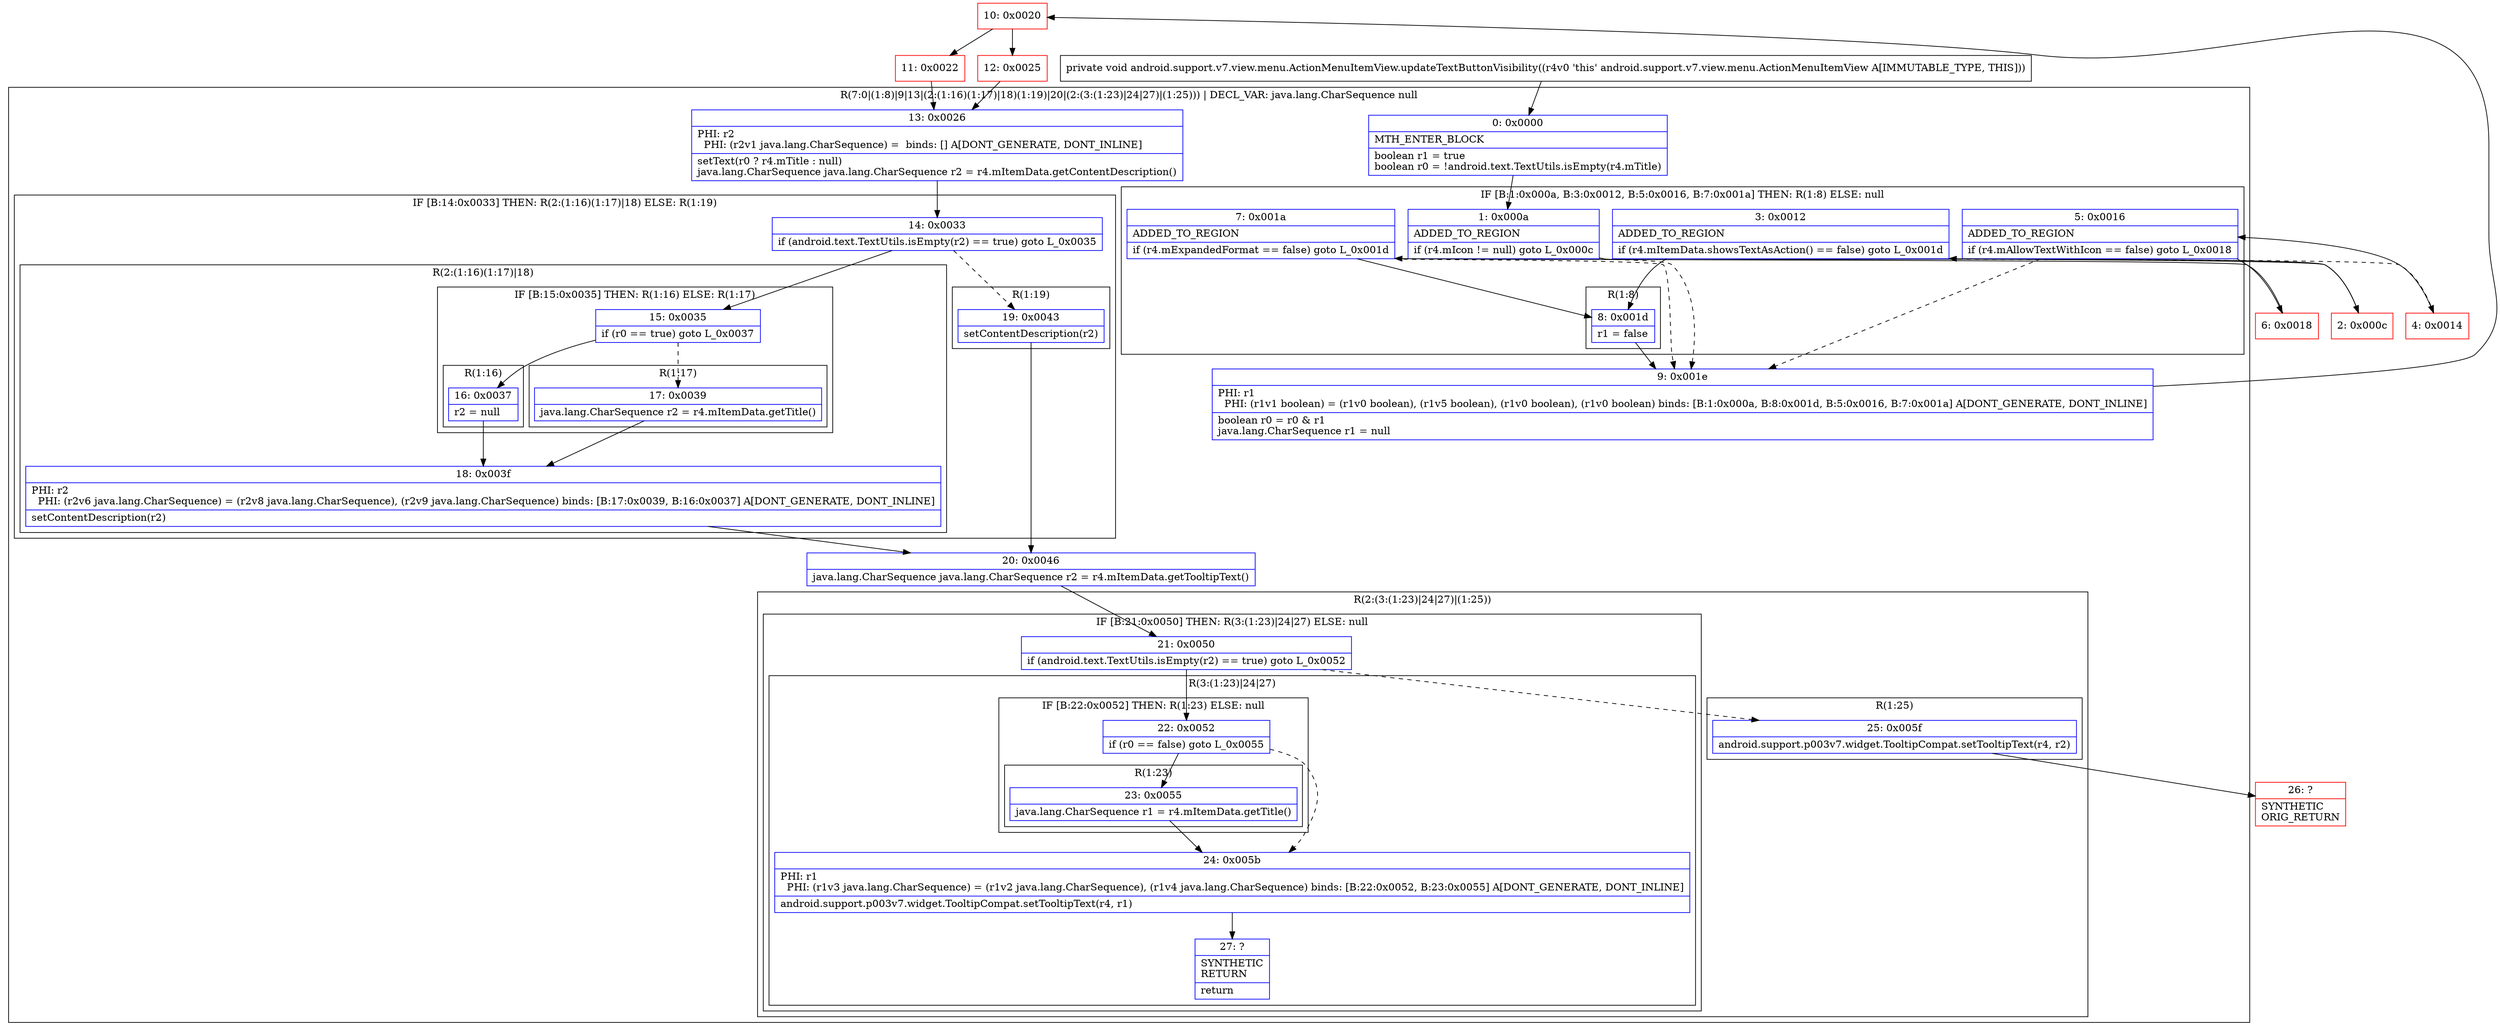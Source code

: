 digraph "CFG forandroid.support.v7.view.menu.ActionMenuItemView.updateTextButtonVisibility()V" {
subgraph cluster_Region_410909851 {
label = "R(7:0|(1:8)|9|13|(2:(1:16)(1:17)|18)(1:19)|20|(2:(3:(1:23)|24|27)|(1:25))) | DECL_VAR: java.lang.CharSequence null\l";
node [shape=record,color=blue];
Node_0 [shape=record,label="{0\:\ 0x0000|MTH_ENTER_BLOCK\l|boolean r1 = true\lboolean r0 = !android.text.TextUtils.isEmpty(r4.mTitle)\l}"];
subgraph cluster_IfRegion_2095070707 {
label = "IF [B:1:0x000a, B:3:0x0012, B:5:0x0016, B:7:0x001a] THEN: R(1:8) ELSE: null";
node [shape=record,color=blue];
Node_1 [shape=record,label="{1\:\ 0x000a|ADDED_TO_REGION\l|if (r4.mIcon != null) goto L_0x000c\l}"];
Node_3 [shape=record,label="{3\:\ 0x0012|ADDED_TO_REGION\l|if (r4.mItemData.showsTextAsAction() == false) goto L_0x001d\l}"];
Node_5 [shape=record,label="{5\:\ 0x0016|ADDED_TO_REGION\l|if (r4.mAllowTextWithIcon == false) goto L_0x0018\l}"];
Node_7 [shape=record,label="{7\:\ 0x001a|ADDED_TO_REGION\l|if (r4.mExpandedFormat == false) goto L_0x001d\l}"];
subgraph cluster_Region_1600797946 {
label = "R(1:8)";
node [shape=record,color=blue];
Node_8 [shape=record,label="{8\:\ 0x001d|r1 = false\l}"];
}
}
Node_9 [shape=record,label="{9\:\ 0x001e|PHI: r1 \l  PHI: (r1v1 boolean) = (r1v0 boolean), (r1v5 boolean), (r1v0 boolean), (r1v0 boolean) binds: [B:1:0x000a, B:8:0x001d, B:5:0x0016, B:7:0x001a] A[DONT_GENERATE, DONT_INLINE]\l|boolean r0 = r0 & r1\ljava.lang.CharSequence r1 = null\l}"];
Node_13 [shape=record,label="{13\:\ 0x0026|PHI: r2 \l  PHI: (r2v1 java.lang.CharSequence) =  binds: [] A[DONT_GENERATE, DONT_INLINE]\l|setText(r0 ? r4.mTitle : null)\ljava.lang.CharSequence java.lang.CharSequence r2 = r4.mItemData.getContentDescription()\l}"];
subgraph cluster_IfRegion_1810641787 {
label = "IF [B:14:0x0033] THEN: R(2:(1:16)(1:17)|18) ELSE: R(1:19)";
node [shape=record,color=blue];
Node_14 [shape=record,label="{14\:\ 0x0033|if (android.text.TextUtils.isEmpty(r2) == true) goto L_0x0035\l}"];
subgraph cluster_Region_1556511638 {
label = "R(2:(1:16)(1:17)|18)";
node [shape=record,color=blue];
subgraph cluster_IfRegion_250632460 {
label = "IF [B:15:0x0035] THEN: R(1:16) ELSE: R(1:17)";
node [shape=record,color=blue];
Node_15 [shape=record,label="{15\:\ 0x0035|if (r0 == true) goto L_0x0037\l}"];
subgraph cluster_Region_1676193289 {
label = "R(1:16)";
node [shape=record,color=blue];
Node_16 [shape=record,label="{16\:\ 0x0037|r2 = null\l}"];
}
subgraph cluster_Region_1166376234 {
label = "R(1:17)";
node [shape=record,color=blue];
Node_17 [shape=record,label="{17\:\ 0x0039|java.lang.CharSequence r2 = r4.mItemData.getTitle()\l}"];
}
}
Node_18 [shape=record,label="{18\:\ 0x003f|PHI: r2 \l  PHI: (r2v6 java.lang.CharSequence) = (r2v8 java.lang.CharSequence), (r2v9 java.lang.CharSequence) binds: [B:17:0x0039, B:16:0x0037] A[DONT_GENERATE, DONT_INLINE]\l|setContentDescription(r2)\l}"];
}
subgraph cluster_Region_1510971539 {
label = "R(1:19)";
node [shape=record,color=blue];
Node_19 [shape=record,label="{19\:\ 0x0043|setContentDescription(r2)\l}"];
}
}
Node_20 [shape=record,label="{20\:\ 0x0046|java.lang.CharSequence java.lang.CharSequence r2 = r4.mItemData.getTooltipText()\l}"];
subgraph cluster_Region_471769432 {
label = "R(2:(3:(1:23)|24|27)|(1:25))";
node [shape=record,color=blue];
subgraph cluster_IfRegion_1769164488 {
label = "IF [B:21:0x0050] THEN: R(3:(1:23)|24|27) ELSE: null";
node [shape=record,color=blue];
Node_21 [shape=record,label="{21\:\ 0x0050|if (android.text.TextUtils.isEmpty(r2) == true) goto L_0x0052\l}"];
subgraph cluster_Region_1733836453 {
label = "R(3:(1:23)|24|27)";
node [shape=record,color=blue];
subgraph cluster_IfRegion_515239153 {
label = "IF [B:22:0x0052] THEN: R(1:23) ELSE: null";
node [shape=record,color=blue];
Node_22 [shape=record,label="{22\:\ 0x0052|if (r0 == false) goto L_0x0055\l}"];
subgraph cluster_Region_1767588504 {
label = "R(1:23)";
node [shape=record,color=blue];
Node_23 [shape=record,label="{23\:\ 0x0055|java.lang.CharSequence r1 = r4.mItemData.getTitle()\l}"];
}
}
Node_24 [shape=record,label="{24\:\ 0x005b|PHI: r1 \l  PHI: (r1v3 java.lang.CharSequence) = (r1v2 java.lang.CharSequence), (r1v4 java.lang.CharSequence) binds: [B:22:0x0052, B:23:0x0055] A[DONT_GENERATE, DONT_INLINE]\l|android.support.p003v7.widget.TooltipCompat.setTooltipText(r4, r1)\l}"];
Node_27 [shape=record,label="{27\:\ ?|SYNTHETIC\lRETURN\l|return\l}"];
}
}
subgraph cluster_Region_1333323861 {
label = "R(1:25)";
node [shape=record,color=blue];
Node_25 [shape=record,label="{25\:\ 0x005f|android.support.p003v7.widget.TooltipCompat.setTooltipText(r4, r2)\l}"];
}
}
}
Node_2 [shape=record,color=red,label="{2\:\ 0x000c}"];
Node_4 [shape=record,color=red,label="{4\:\ 0x0014}"];
Node_6 [shape=record,color=red,label="{6\:\ 0x0018}"];
Node_10 [shape=record,color=red,label="{10\:\ 0x0020}"];
Node_11 [shape=record,color=red,label="{11\:\ 0x0022}"];
Node_12 [shape=record,color=red,label="{12\:\ 0x0025}"];
Node_26 [shape=record,color=red,label="{26\:\ ?|SYNTHETIC\lORIG_RETURN\l}"];
MethodNode[shape=record,label="{private void android.support.v7.view.menu.ActionMenuItemView.updateTextButtonVisibility((r4v0 'this' android.support.v7.view.menu.ActionMenuItemView A[IMMUTABLE_TYPE, THIS])) }"];
MethodNode -> Node_0;
Node_0 -> Node_1;
Node_1 -> Node_2;
Node_1 -> Node_9[style=dashed];
Node_3 -> Node_4[style=dashed];
Node_3 -> Node_8;
Node_5 -> Node_6;
Node_5 -> Node_9[style=dashed];
Node_7 -> Node_8;
Node_7 -> Node_9[style=dashed];
Node_8 -> Node_9;
Node_9 -> Node_10;
Node_13 -> Node_14;
Node_14 -> Node_15;
Node_14 -> Node_19[style=dashed];
Node_15 -> Node_16;
Node_15 -> Node_17[style=dashed];
Node_16 -> Node_18;
Node_17 -> Node_18;
Node_18 -> Node_20;
Node_19 -> Node_20;
Node_20 -> Node_21;
Node_21 -> Node_22;
Node_21 -> Node_25[style=dashed];
Node_22 -> Node_23;
Node_22 -> Node_24[style=dashed];
Node_23 -> Node_24;
Node_24 -> Node_27;
Node_25 -> Node_26;
Node_2 -> Node_3;
Node_4 -> Node_5;
Node_6 -> Node_7;
Node_10 -> Node_11;
Node_10 -> Node_12;
Node_11 -> Node_13;
Node_12 -> Node_13;
}

